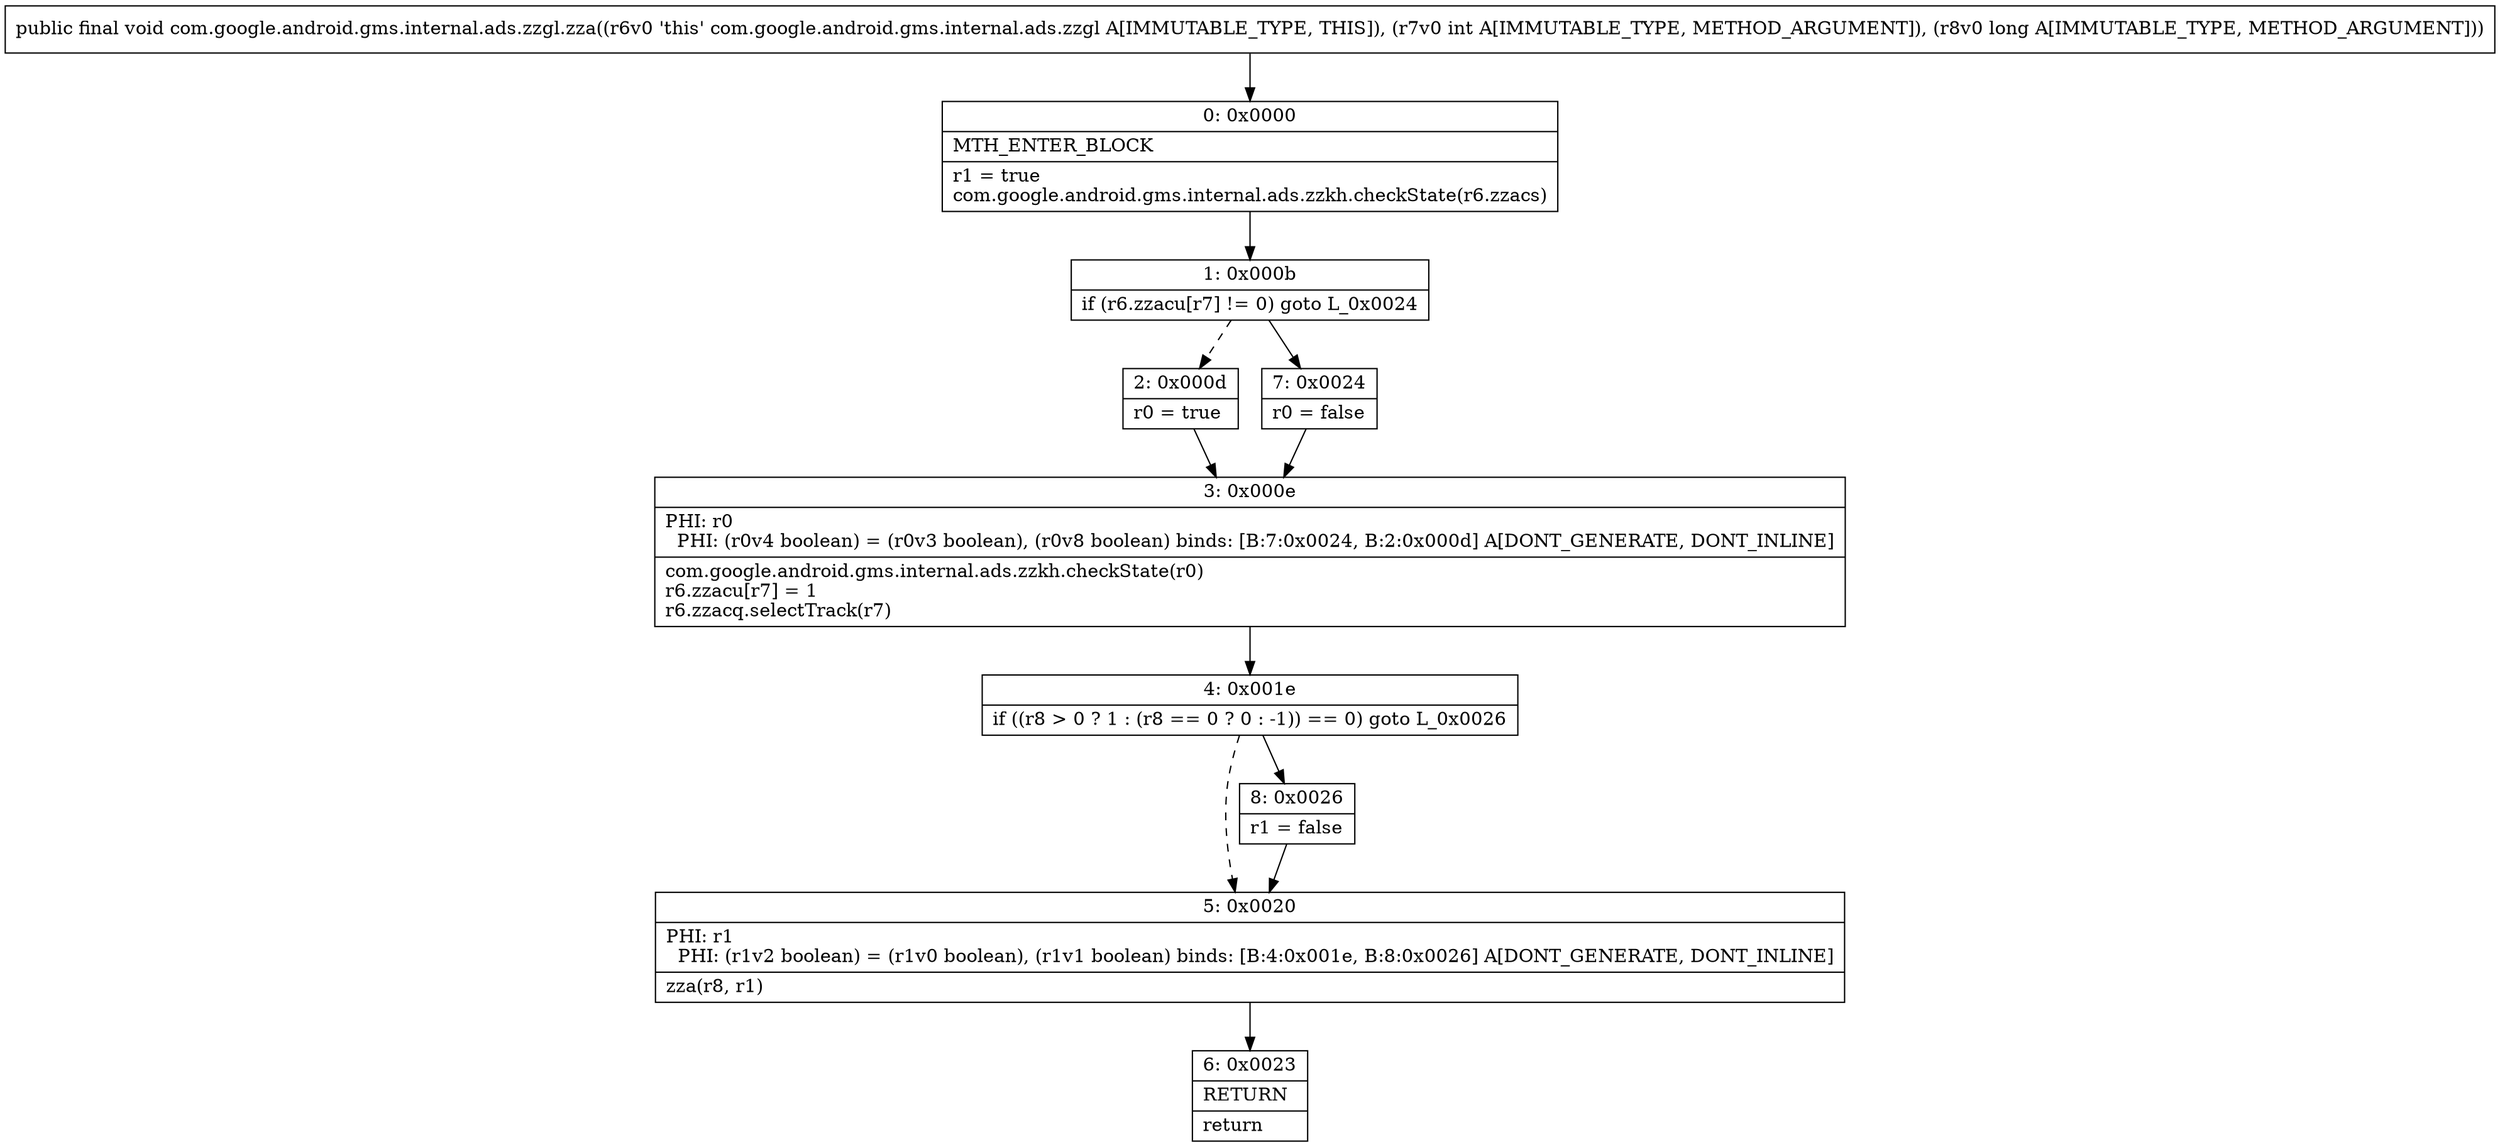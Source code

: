 digraph "CFG forcom.google.android.gms.internal.ads.zzgl.zza(IJ)V" {
Node_0 [shape=record,label="{0\:\ 0x0000|MTH_ENTER_BLOCK\l|r1 = true\lcom.google.android.gms.internal.ads.zzkh.checkState(r6.zzacs)\l}"];
Node_1 [shape=record,label="{1\:\ 0x000b|if (r6.zzacu[r7] != 0) goto L_0x0024\l}"];
Node_2 [shape=record,label="{2\:\ 0x000d|r0 = true\l}"];
Node_3 [shape=record,label="{3\:\ 0x000e|PHI: r0 \l  PHI: (r0v4 boolean) = (r0v3 boolean), (r0v8 boolean) binds: [B:7:0x0024, B:2:0x000d] A[DONT_GENERATE, DONT_INLINE]\l|com.google.android.gms.internal.ads.zzkh.checkState(r0)\lr6.zzacu[r7] = 1\lr6.zzacq.selectTrack(r7)\l}"];
Node_4 [shape=record,label="{4\:\ 0x001e|if ((r8 \> 0 ? 1 : (r8 == 0 ? 0 : \-1)) == 0) goto L_0x0026\l}"];
Node_5 [shape=record,label="{5\:\ 0x0020|PHI: r1 \l  PHI: (r1v2 boolean) = (r1v0 boolean), (r1v1 boolean) binds: [B:4:0x001e, B:8:0x0026] A[DONT_GENERATE, DONT_INLINE]\l|zza(r8, r1)\l}"];
Node_6 [shape=record,label="{6\:\ 0x0023|RETURN\l|return\l}"];
Node_7 [shape=record,label="{7\:\ 0x0024|r0 = false\l}"];
Node_8 [shape=record,label="{8\:\ 0x0026|r1 = false\l}"];
MethodNode[shape=record,label="{public final void com.google.android.gms.internal.ads.zzgl.zza((r6v0 'this' com.google.android.gms.internal.ads.zzgl A[IMMUTABLE_TYPE, THIS]), (r7v0 int A[IMMUTABLE_TYPE, METHOD_ARGUMENT]), (r8v0 long A[IMMUTABLE_TYPE, METHOD_ARGUMENT])) }"];
MethodNode -> Node_0;
Node_0 -> Node_1;
Node_1 -> Node_2[style=dashed];
Node_1 -> Node_7;
Node_2 -> Node_3;
Node_3 -> Node_4;
Node_4 -> Node_5[style=dashed];
Node_4 -> Node_8;
Node_5 -> Node_6;
Node_7 -> Node_3;
Node_8 -> Node_5;
}

